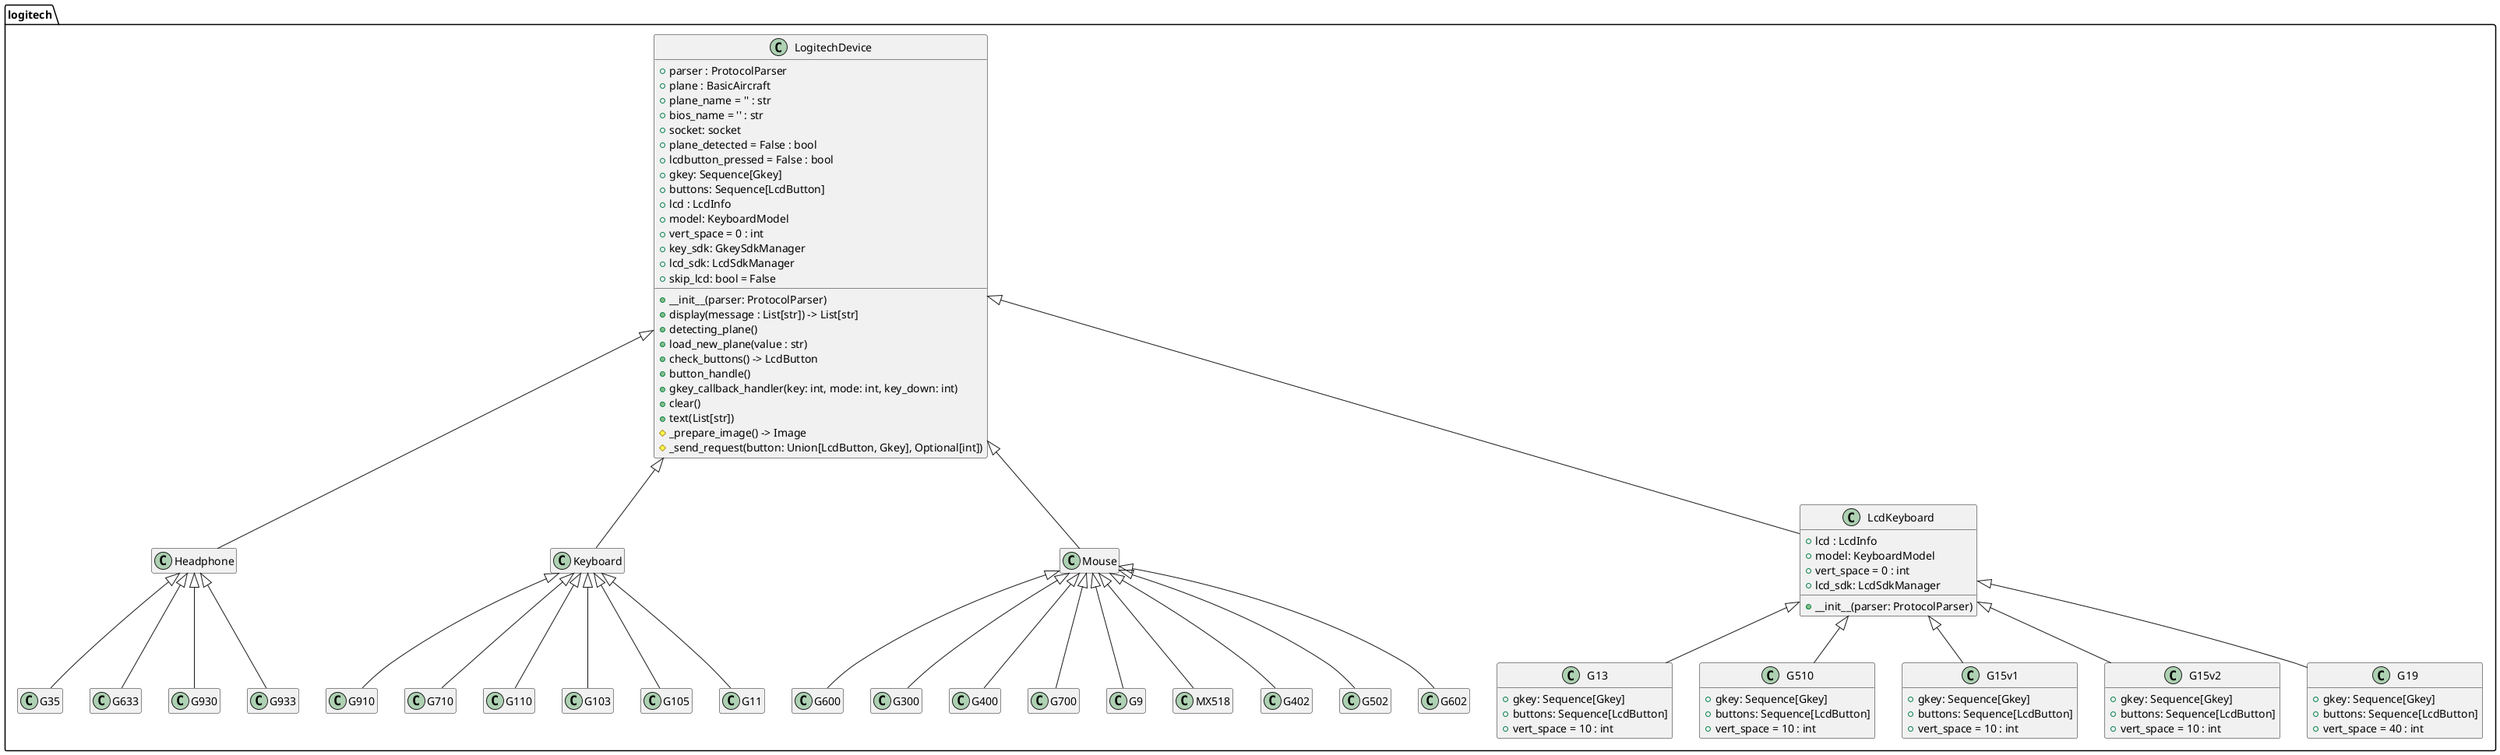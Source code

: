 @startuml
hide empty members
package logitech {
    class LogitechDevice{
        + parser : ProtocolParser
        + plane : BasicAircraft
        + plane_name = '' : str
        + bios_name = '' : str
        + socket: socket
        + plane_detected = False : bool
        + lcdbutton_pressed = False : bool
        + gkey: Sequence[Gkey]
        + buttons: Sequence[LcdButton]
        + lcd : LcdInfo
        + model: KeyboardModel
        + vert_space = 0 : int
        + __init__(parser: ProtocolParser)
        + display(message : List[str]) -> List[str]
        + detecting_plane()
        + load_new_plane(value : str)
        + check_buttons() -> LcdButton
        + button_handle()
        + key_sdk: GkeySdkManager
        + lcd_sdk: LcdSdkManager
        + gkey_callback_handler(key: int, mode: int, key_down: int)
        + clear()
        + text(List[str])
        + skip_lcd: bool = False
        # _prepare_image() -> Image
        # _send_request(button: Union[LcdButton, Gkey], Optional[int])
    }
    class Headphone{
    }
    class Keyboard{
    }
    class Mouse{
    }
    class LcdKeyboard {
        + lcd : LcdInfo
        + model: KeyboardModel
        + vert_space = 0 : int
        + lcd_sdk: LcdSdkManager
        + __init__(parser: ProtocolParser)
    }
    class G13 {
        + gkey: Sequence[Gkey]
        + buttons: Sequence[LcdButton]
        + vert_space = 10 : int
    }
    class G510 {
        + gkey: Sequence[Gkey]
        + buttons: Sequence[LcdButton]
        + vert_space = 10 : int
    }
    class G15v1 {
        + gkey: Sequence[Gkey]
        + buttons: Sequence[LcdButton]
        + vert_space = 10 : int
    }
    class G15v2 {
        + gkey: Sequence[Gkey]
        + buttons: Sequence[LcdButton]
        + vert_space = 10 : int
    }
    class G19 {
        + gkey: Sequence[Gkey]
        + buttons: Sequence[LcdButton]
        + vert_space = 40 : int
    }

    LogitechDevice <|-- LcdKeyboard
    LogitechDevice <|-- Keyboard
    LogitechDevice <|-- Mouse
    LogitechDevice <|-- Headphone

    LcdKeyboard <|-- G13
    LcdKeyboard <|-- G510
    LcdKeyboard <|-- G15v1
    LcdKeyboard <|-- G15v2
    LcdKeyboard <|-- G19

    Keyboard <|-- G910
    Keyboard <|-- G710
    Keyboard <|-- G110
    Keyboard <|-- G103
    Keyboard <|-- G105
    Keyboard <|-- G11

    Headphone <|-- G35
    Headphone <|-- G633
    Headphone <|-- G930
    Headphone <|-- G933

    Mouse <|-- G600
    Mouse <|-- G300
    Mouse <|-- G400
    Mouse <|-- G700
    Mouse <|-- G9
    Mouse <|-- MX518
    Mouse <|-- G402
    Mouse <|-- G502
    Mouse <|-- G602

}
@enduml
